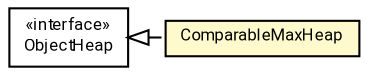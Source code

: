 #!/usr/local/bin/dot
#
# Class diagram 
# Generated by UMLGraph version R5_7_2-60-g0e99a6 (http://www.spinellis.gr/umlgraph/)
#

digraph G {
	graph [fontnames="svg"]
	edge [fontname="Roboto",fontsize=7,labelfontname="Roboto",labelfontsize=7,color="black"];
	node [fontname="Roboto",fontcolor="black",fontsize=8,shape=plaintext,margin=0,width=0,height=0];
	nodesep=0.15;
	ranksep=0.25;
	rankdir=LR;
	// de.lmu.ifi.dbs.elki.utilities.datastructures.heap.ComparableMaxHeap<K extends java.lang.Comparable<? super K>>
	c2754308 [label=<<table title="de.lmu.ifi.dbs.elki.utilities.datastructures.heap.ComparableMaxHeap" border="0" cellborder="1" cellspacing="0" cellpadding="2" bgcolor="lemonChiffon" href="ComparableMaxHeap.html" target="_parent">
		<tr><td><table border="0" cellspacing="0" cellpadding="1">
		<tr><td align="center" balign="center"> <font face="Roboto">ComparableMaxHeap</font> </td></tr>
		</table></td></tr>
		</table>>, URL="ComparableMaxHeap.html"];
	// de.lmu.ifi.dbs.elki.utilities.datastructures.heap.ObjectHeap<K>
	c2754322 [label=<<table title="de.lmu.ifi.dbs.elki.utilities.datastructures.heap.ObjectHeap" border="0" cellborder="1" cellspacing="0" cellpadding="2" href="ObjectHeap.html" target="_parent">
		<tr><td><table border="0" cellspacing="0" cellpadding="1">
		<tr><td align="center" balign="center"> &#171;interface&#187; </td></tr>
		<tr><td align="center" balign="center"> <font face="Roboto">ObjectHeap</font> </td></tr>
		</table></td></tr>
		</table>>, URL="ObjectHeap.html"];
	// de.lmu.ifi.dbs.elki.utilities.datastructures.heap.ComparableMaxHeap<K extends java.lang.Comparable<? super K>> implements de.lmu.ifi.dbs.elki.utilities.datastructures.heap.ObjectHeap<K>
	c2754322 -> c2754308 [arrowtail=empty,style=dashed,dir=back,weight=9];
}

